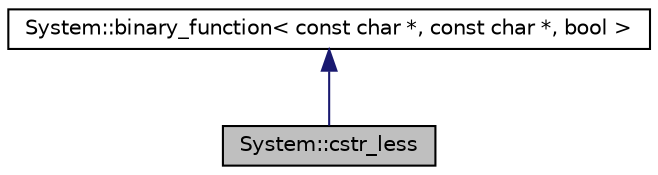 digraph G
{
  edge [fontname="Helvetica",fontsize="10",labelfontname="Helvetica",labelfontsize="10"];
  node [fontname="Helvetica",fontsize="10",shape=record];
  Node1 [label="System::cstr_less",height=0.2,width=0.4,color="black", fillcolor="grey75", style="filled" fontcolor="black"];
  Node2 -> Node1 [dir="back",color="midnightblue",fontsize="10",style="solid",fontname="Helvetica"];
  Node2 [label="System::binary_function\< const char *, const char *, bool \>",height=0.2,width=0.4,color="black", fillcolor="white", style="filled",URL="$class_system_1_1binary__function.html"];
}
